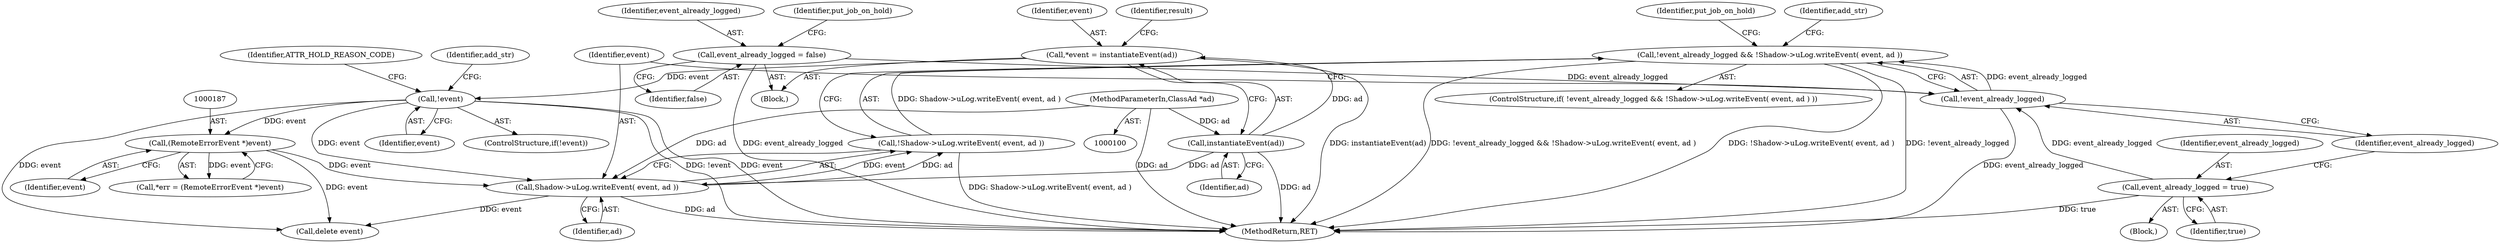 digraph "0_htcondor_5e5571d1a431eb3c61977b6dd6ec90186ef79867_6@API" {
"1000230" [label="(Call,!event_already_logged && !Shadow->uLog.writeEvent( event, ad ))"];
"1000231" [label="(Call,!event_already_logged)"];
"1000226" [label="(Call,event_already_logged = true)"];
"1000118" [label="(Call,event_already_logged = false)"];
"1000233" [label="(Call,!Shadow->uLog.writeEvent( event, ad ))"];
"1000234" [label="(Call,Shadow->uLog.writeEvent( event, ad ))"];
"1000186" [label="(Call,(RemoteErrorEvent *)event)"];
"1000142" [label="(Call,!event)"];
"1000104" [label="(Call,*event = instantiateEvent(ad))"];
"1000106" [label="(Call,instantiateEvent(ad))"];
"1000101" [label="(MethodParameterIn,ClassAd *ad)"];
"1000226" [label="(Call,event_already_logged = true)"];
"1000236" [label="(Identifier,ad)"];
"1000143" [label="(Identifier,event)"];
"1000186" [label="(Call,(RemoteErrorEvent *)event)"];
"1000230" [label="(Call,!event_already_logged && !Shadow->uLog.writeEvent( event, ad ))"];
"1000142" [label="(Call,!event)"];
"1000141" [label="(ControlStructure,if(!event))"];
"1000118" [label="(Call,event_already_logged = false)"];
"1000105" [label="(Identifier,event)"];
"1000184" [label="(Call,*err = (RemoteErrorEvent *)event)"];
"1000119" [label="(Identifier,event_already_logged)"];
"1000231" [label="(Call,!event_already_logged)"];
"1000233" [label="(Call,!Shadow->uLog.writeEvent( event, ad ))"];
"1000235" [label="(Identifier,event)"];
"1000110" [label="(Identifier,result)"];
"1000120" [label="(Identifier,false)"];
"1000228" [label="(Identifier,true)"];
"1000276" [label="(Call,delete event)"];
"1000102" [label="(Block,)"];
"1000280" [label="(MethodReturn,RET)"];
"1000107" [label="(Identifier,ad)"];
"1000157" [label="(Identifier,ATTR_HOLD_REASON_CODE)"];
"1000229" [label="(ControlStructure,if( !event_already_logged && !Shadow->uLog.writeEvent( event, ad ) ))"];
"1000209" [label="(Block,)"];
"1000147" [label="(Identifier,add_str)"];
"1000104" [label="(Call,*event = instantiateEvent(ad))"];
"1000250" [label="(Identifier,put_job_on_hold)"];
"1000101" [label="(MethodParameterIn,ClassAd *ad)"];
"1000123" [label="(Identifier,put_job_on_hold)"];
"1000234" [label="(Call,Shadow->uLog.writeEvent( event, ad ))"];
"1000232" [label="(Identifier,event_already_logged)"];
"1000106" [label="(Call,instantiateEvent(ad))"];
"1000240" [label="(Identifier,add_str)"];
"1000188" [label="(Identifier,event)"];
"1000227" [label="(Identifier,event_already_logged)"];
"1000230" -> "1000229"  [label="AST: "];
"1000230" -> "1000231"  [label="CFG: "];
"1000230" -> "1000233"  [label="CFG: "];
"1000231" -> "1000230"  [label="AST: "];
"1000233" -> "1000230"  [label="AST: "];
"1000240" -> "1000230"  [label="CFG: "];
"1000250" -> "1000230"  [label="CFG: "];
"1000230" -> "1000280"  [label="DDG: !Shadow->uLog.writeEvent( event, ad )"];
"1000230" -> "1000280"  [label="DDG: !event_already_logged"];
"1000230" -> "1000280"  [label="DDG: !event_already_logged && !Shadow->uLog.writeEvent( event, ad )"];
"1000231" -> "1000230"  [label="DDG: event_already_logged"];
"1000233" -> "1000230"  [label="DDG: Shadow->uLog.writeEvent( event, ad )"];
"1000231" -> "1000232"  [label="CFG: "];
"1000232" -> "1000231"  [label="AST: "];
"1000235" -> "1000231"  [label="CFG: "];
"1000231" -> "1000280"  [label="DDG: event_already_logged"];
"1000226" -> "1000231"  [label="DDG: event_already_logged"];
"1000118" -> "1000231"  [label="DDG: event_already_logged"];
"1000226" -> "1000209"  [label="AST: "];
"1000226" -> "1000228"  [label="CFG: "];
"1000227" -> "1000226"  [label="AST: "];
"1000228" -> "1000226"  [label="AST: "];
"1000232" -> "1000226"  [label="CFG: "];
"1000226" -> "1000280"  [label="DDG: true"];
"1000118" -> "1000102"  [label="AST: "];
"1000118" -> "1000120"  [label="CFG: "];
"1000119" -> "1000118"  [label="AST: "];
"1000120" -> "1000118"  [label="AST: "];
"1000123" -> "1000118"  [label="CFG: "];
"1000118" -> "1000280"  [label="DDG: event_already_logged"];
"1000233" -> "1000234"  [label="CFG: "];
"1000234" -> "1000233"  [label="AST: "];
"1000233" -> "1000280"  [label="DDG: Shadow->uLog.writeEvent( event, ad )"];
"1000234" -> "1000233"  [label="DDG: event"];
"1000234" -> "1000233"  [label="DDG: ad"];
"1000234" -> "1000236"  [label="CFG: "];
"1000235" -> "1000234"  [label="AST: "];
"1000236" -> "1000234"  [label="AST: "];
"1000234" -> "1000280"  [label="DDG: ad"];
"1000186" -> "1000234"  [label="DDG: event"];
"1000142" -> "1000234"  [label="DDG: event"];
"1000106" -> "1000234"  [label="DDG: ad"];
"1000101" -> "1000234"  [label="DDG: ad"];
"1000234" -> "1000276"  [label="DDG: event"];
"1000186" -> "1000184"  [label="AST: "];
"1000186" -> "1000188"  [label="CFG: "];
"1000187" -> "1000186"  [label="AST: "];
"1000188" -> "1000186"  [label="AST: "];
"1000184" -> "1000186"  [label="CFG: "];
"1000186" -> "1000184"  [label="DDG: event"];
"1000142" -> "1000186"  [label="DDG: event"];
"1000186" -> "1000276"  [label="DDG: event"];
"1000142" -> "1000141"  [label="AST: "];
"1000142" -> "1000143"  [label="CFG: "];
"1000143" -> "1000142"  [label="AST: "];
"1000147" -> "1000142"  [label="CFG: "];
"1000157" -> "1000142"  [label="CFG: "];
"1000142" -> "1000280"  [label="DDG: !event"];
"1000142" -> "1000280"  [label="DDG: event"];
"1000104" -> "1000142"  [label="DDG: event"];
"1000142" -> "1000276"  [label="DDG: event"];
"1000104" -> "1000102"  [label="AST: "];
"1000104" -> "1000106"  [label="CFG: "];
"1000105" -> "1000104"  [label="AST: "];
"1000106" -> "1000104"  [label="AST: "];
"1000110" -> "1000104"  [label="CFG: "];
"1000104" -> "1000280"  [label="DDG: instantiateEvent(ad)"];
"1000106" -> "1000104"  [label="DDG: ad"];
"1000106" -> "1000107"  [label="CFG: "];
"1000107" -> "1000106"  [label="AST: "];
"1000106" -> "1000280"  [label="DDG: ad"];
"1000101" -> "1000106"  [label="DDG: ad"];
"1000101" -> "1000100"  [label="AST: "];
"1000101" -> "1000280"  [label="DDG: ad"];
}
